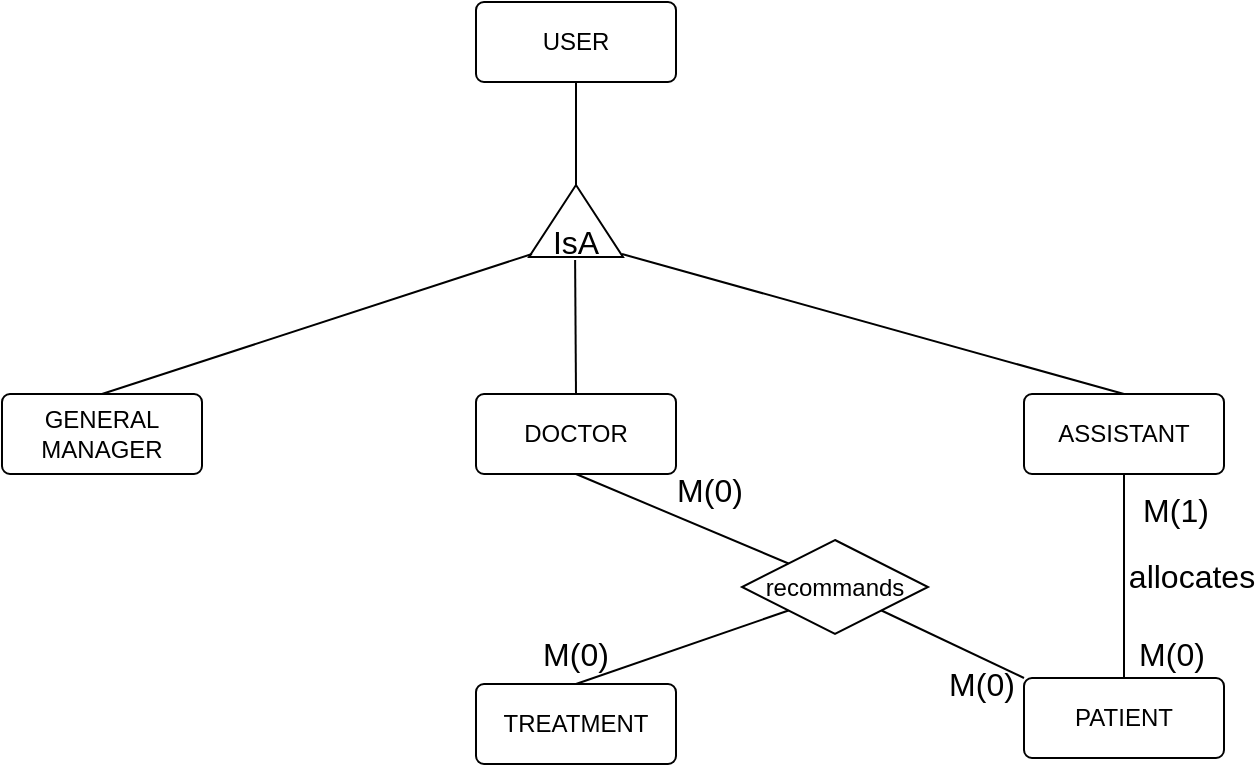<mxfile version="24.0.4" type="device" pages="2">
  <diagram name="E/R Schema" id="xA-xksjGSeajsfxJUmWw">
    <mxGraphModel dx="1280" dy="884" grid="0" gridSize="10" guides="1" tooltips="1" connect="1" arrows="1" fold="1" page="0" pageScale="1" pageWidth="827" pageHeight="1169" math="0" shadow="0">
      <root>
        <mxCell id="0" />
        <mxCell id="1" parent="0" />
        <mxCell id="qA1Ja4QSlqQvO7WLuxN9-14" value="USER" style="rounded=1;arcSize=10;whiteSpace=wrap;html=1;align=center;" parent="1" vertex="1">
          <mxGeometry x="127" y="-7" width="100" height="40" as="geometry" />
        </mxCell>
        <mxCell id="qA1Ja4QSlqQvO7WLuxN9-16" value="TREATMENT" style="rounded=1;arcSize=10;whiteSpace=wrap;html=1;align=center;" parent="1" vertex="1">
          <mxGeometry x="127" y="334" width="100" height="40" as="geometry" />
        </mxCell>
        <mxCell id="qA1Ja4QSlqQvO7WLuxN9-18" value="PATIENT" style="rounded=1;arcSize=10;whiteSpace=wrap;html=1;align=center;" parent="1" vertex="1">
          <mxGeometry x="401" y="331" width="100" height="40" as="geometry" />
        </mxCell>
        <mxCell id="qA1Ja4QSlqQvO7WLuxN9-26" value="" style="endArrow=none;html=1;rounded=0;fontSize=12;startSize=8;endSize=8;exitX=0.5;exitY=1;exitDx=0;exitDy=0;" parent="1" source="qA1Ja4QSlqQvO7WLuxN9-14" edge="1">
          <mxGeometry relative="1" as="geometry">
            <mxPoint x="105" y="162" as="sourcePoint" />
            <mxPoint x="177" y="86" as="targetPoint" />
          </mxGeometry>
        </mxCell>
        <mxCell id="qA1Ja4QSlqQvO7WLuxN9-32" value="" style="triangle;whiteSpace=wrap;html=1;rotation=-90;" parent="1" vertex="1">
          <mxGeometry x="159" y="79" width="36" height="47" as="geometry" />
        </mxCell>
        <mxCell id="qA1Ja4QSlqQvO7WLuxN9-33" value="IsA" style="text;html=1;align=center;verticalAlign=middle;whiteSpace=wrap;rounded=0;fontSize=16;" parent="1" vertex="1">
          <mxGeometry x="164" y="106" width="26" height="13" as="geometry" />
        </mxCell>
        <mxCell id="qA1Ja4QSlqQvO7WLuxN9-35" value="" style="endArrow=none;html=1;rounded=0;fontSize=12;startSize=8;endSize=8;exitX=0.5;exitY=0;exitDx=0;exitDy=0;" parent="1" source="qA1Ja4QSlqQvO7WLuxN9-39" edge="1">
          <mxGeometry width="50" height="50" relative="1" as="geometry">
            <mxPoint x="92" y="201" as="sourcePoint" />
            <mxPoint x="155" y="119" as="targetPoint" />
          </mxGeometry>
        </mxCell>
        <mxCell id="qA1Ja4QSlqQvO7WLuxN9-36" value="" style="endArrow=none;html=1;rounded=0;fontSize=12;startSize=8;endSize=8;exitX=0.5;exitY=0;exitDx=0;exitDy=0;" parent="1" source="qA1Ja4QSlqQvO7WLuxN9-40" edge="1">
          <mxGeometry width="50" height="50" relative="1" as="geometry">
            <mxPoint x="176.55" y="157" as="sourcePoint" />
            <mxPoint x="176.55" y="122" as="targetPoint" />
          </mxGeometry>
        </mxCell>
        <mxCell id="qA1Ja4QSlqQvO7WLuxN9-37" value="" style="endArrow=none;html=1;rounded=0;fontSize=12;startSize=8;endSize=8;exitX=0.5;exitY=0;exitDx=0;exitDy=0;" parent="1" source="qA1Ja4QSlqQvO7WLuxN9-41" edge="1">
          <mxGeometry width="50" height="50" relative="1" as="geometry">
            <mxPoint x="266" y="201" as="sourcePoint" />
            <mxPoint x="200" y="119" as="targetPoint" />
          </mxGeometry>
        </mxCell>
        <mxCell id="qA1Ja4QSlqQvO7WLuxN9-39" value="GENERAL MANAGER" style="rounded=1;arcSize=10;whiteSpace=wrap;html=1;align=center;" parent="1" vertex="1">
          <mxGeometry x="-110" y="189" width="100" height="40" as="geometry" />
        </mxCell>
        <mxCell id="qA1Ja4QSlqQvO7WLuxN9-40" value="DOCTOR" style="rounded=1;arcSize=10;whiteSpace=wrap;html=1;align=center;" parent="1" vertex="1">
          <mxGeometry x="127" y="189" width="100" height="40" as="geometry" />
        </mxCell>
        <mxCell id="qA1Ja4QSlqQvO7WLuxN9-41" value="ASSISTANT" style="rounded=1;arcSize=10;whiteSpace=wrap;html=1;align=center;" parent="1" vertex="1">
          <mxGeometry x="401" y="189" width="100" height="40" as="geometry" />
        </mxCell>
        <mxCell id="qA1Ja4QSlqQvO7WLuxN9-56" value="" style="endArrow=none;html=1;rounded=0;fontSize=12;startSize=8;endSize=8;exitX=0.5;exitY=0;exitDx=0;exitDy=0;" parent="1" source="qA1Ja4QSlqQvO7WLuxN9-18" target="qA1Ja4QSlqQvO7WLuxN9-41" edge="1">
          <mxGeometry width="50" height="50" relative="1" as="geometry">
            <mxPoint x="441" y="330" as="sourcePoint" />
            <mxPoint x="491" y="280" as="targetPoint" />
          </mxGeometry>
        </mxCell>
        <mxCell id="qA1Ja4QSlqQvO7WLuxN9-57" value="allocates" style="text;html=1;align=center;verticalAlign=middle;whiteSpace=wrap;rounded=0;fontSize=16;" parent="1" vertex="1">
          <mxGeometry x="455" y="265" width="60" height="30" as="geometry" />
        </mxCell>
        <mxCell id="qA1Ja4QSlqQvO7WLuxN9-58" value="M(1)" style="text;html=1;align=center;verticalAlign=middle;whiteSpace=wrap;rounded=0;fontSize=16;" parent="1" vertex="1">
          <mxGeometry x="447" y="232" width="60" height="30" as="geometry" />
        </mxCell>
        <mxCell id="qA1Ja4QSlqQvO7WLuxN9-59" value="M(0)" style="text;html=1;align=center;verticalAlign=middle;whiteSpace=wrap;rounded=0;fontSize=16;" parent="1" vertex="1">
          <mxGeometry x="445" y="304" width="60" height="30" as="geometry" />
        </mxCell>
        <mxCell id="qA1Ja4QSlqQvO7WLuxN9-62" value="recommands" style="shape=rhombus;perimeter=rhombusPerimeter;whiteSpace=wrap;html=1;align=center;" parent="1" vertex="1">
          <mxGeometry x="260" y="262" width="93" height="47" as="geometry" />
        </mxCell>
        <mxCell id="qA1Ja4QSlqQvO7WLuxN9-64" value="" style="endArrow=none;html=1;rounded=0;fontSize=12;startSize=8;endSize=8;exitX=0.5;exitY=0;exitDx=0;exitDy=0;entryX=0;entryY=1;entryDx=0;entryDy=0;" parent="1" source="qA1Ja4QSlqQvO7WLuxN9-16" target="qA1Ja4QSlqQvO7WLuxN9-62" edge="1">
          <mxGeometry width="50" height="50" relative="1" as="geometry">
            <mxPoint x="163" y="270" as="sourcePoint" />
            <mxPoint x="270" y="324" as="targetPoint" />
          </mxGeometry>
        </mxCell>
        <mxCell id="qA1Ja4QSlqQvO7WLuxN9-65" value="" style="endArrow=none;html=1;rounded=0;fontSize=12;startSize=8;endSize=8;entryX=0;entryY=0;entryDx=0;entryDy=0;exitX=0.5;exitY=1;exitDx=0;exitDy=0;" parent="1" source="qA1Ja4QSlqQvO7WLuxN9-40" target="qA1Ja4QSlqQvO7WLuxN9-62" edge="1">
          <mxGeometry width="50" height="50" relative="1" as="geometry">
            <mxPoint x="163" y="270" as="sourcePoint" />
            <mxPoint x="213" y="220" as="targetPoint" />
          </mxGeometry>
        </mxCell>
        <mxCell id="qA1Ja4QSlqQvO7WLuxN9-66" value="" style="endArrow=none;html=1;rounded=0;fontSize=12;startSize=8;endSize=8;exitX=1;exitY=1;exitDx=0;exitDy=0;entryX=0;entryY=0;entryDx=0;entryDy=0;" parent="1" source="qA1Ja4QSlqQvO7WLuxN9-62" target="qA1Ja4QSlqQvO7WLuxN9-18" edge="1">
          <mxGeometry width="50" height="50" relative="1" as="geometry">
            <mxPoint x="326" y="416" as="sourcePoint" />
            <mxPoint x="376" y="366" as="targetPoint" />
          </mxGeometry>
        </mxCell>
        <mxCell id="qA1Ja4QSlqQvO7WLuxN9-67" value="M(0)" style="text;html=1;align=center;verticalAlign=middle;whiteSpace=wrap;rounded=0;fontSize=16;" parent="1" vertex="1">
          <mxGeometry x="350" y="319" width="60" height="30" as="geometry" />
        </mxCell>
        <mxCell id="qA1Ja4QSlqQvO7WLuxN9-68" value="M(0)" style="text;html=1;align=center;verticalAlign=middle;whiteSpace=wrap;rounded=0;fontSize=16;" parent="1" vertex="1">
          <mxGeometry x="147" y="304" width="60" height="30" as="geometry" />
        </mxCell>
        <mxCell id="qA1Ja4QSlqQvO7WLuxN9-69" value="M(0)" style="text;html=1;align=center;verticalAlign=middle;whiteSpace=wrap;rounded=0;fontSize=16;" parent="1" vertex="1">
          <mxGeometry x="214" y="222" width="60" height="30" as="geometry" />
        </mxCell>
      </root>
    </mxGraphModel>
  </diagram>
  <diagram id="cQLS1JUed6JrNRfgYJOC" name="Conceptual Schema">
    <mxGraphModel dx="1280" dy="884" grid="0" gridSize="10" guides="1" tooltips="1" connect="1" arrows="1" fold="1" page="0" pageScale="1" pageWidth="827" pageHeight="1169" math="0" shadow="0">
      <root>
        <mxCell id="0" />
        <mxCell id="1" parent="0" />
        <mxCell id="8wcn--CWlgScT8en_3QS-2" value="USER" style="shape=table;startSize=30;container=1;collapsible=1;childLayout=tableLayout;fixedRows=1;rowLines=0;fontStyle=1;align=center;resizeLast=1;html=1;" parent="1" vertex="1">
          <mxGeometry x="73" y="-27" width="180" height="300" as="geometry" />
        </mxCell>
        <mxCell id="8wcn--CWlgScT8en_3QS-3" value="" style="shape=tableRow;horizontal=0;startSize=0;swimlaneHead=0;swimlaneBody=0;fillColor=none;collapsible=0;dropTarget=0;points=[[0,0.5],[1,0.5]];portConstraint=eastwest;top=0;left=0;right=0;bottom=1;" parent="8wcn--CWlgScT8en_3QS-2" vertex="1">
          <mxGeometry y="30" width="180" height="30" as="geometry" />
        </mxCell>
        <mxCell id="8wcn--CWlgScT8en_3QS-4" value="PK" style="shape=partialRectangle;connectable=0;fillColor=none;top=0;left=0;bottom=0;right=0;fontStyle=1;overflow=hidden;whiteSpace=wrap;html=1;" parent="8wcn--CWlgScT8en_3QS-3" vertex="1">
          <mxGeometry width="30" height="30" as="geometry">
            <mxRectangle width="30" height="30" as="alternateBounds" />
          </mxGeometry>
        </mxCell>
        <mxCell id="8wcn--CWlgScT8en_3QS-5" value="employee_id" style="shape=partialRectangle;connectable=0;fillColor=none;top=0;left=0;bottom=0;right=0;align=left;spacingLeft=6;fontStyle=5;overflow=hidden;whiteSpace=wrap;html=1;" parent="8wcn--CWlgScT8en_3QS-3" vertex="1">
          <mxGeometry x="30" width="150" height="30" as="geometry">
            <mxRectangle width="150" height="30" as="alternateBounds" />
          </mxGeometry>
        </mxCell>
        <mxCell id="c1I5C2Rl3pv4Vlzh_tQ2-6" value="" style="shape=tableRow;horizontal=0;startSize=0;swimlaneHead=0;swimlaneBody=0;fillColor=none;collapsible=0;dropTarget=0;points=[[0,0.5],[1,0.5]];portConstraint=eastwest;top=0;left=0;right=0;bottom=0;" parent="8wcn--CWlgScT8en_3QS-2" vertex="1">
          <mxGeometry y="60" width="180" height="30" as="geometry" />
        </mxCell>
        <mxCell id="c1I5C2Rl3pv4Vlzh_tQ2-7" value="" style="shape=partialRectangle;connectable=0;fillColor=none;top=0;left=0;bottom=0;right=0;editable=1;overflow=hidden;" parent="c1I5C2Rl3pv4Vlzh_tQ2-6" vertex="1">
          <mxGeometry width="30" height="30" as="geometry">
            <mxRectangle width="30" height="30" as="alternateBounds" />
          </mxGeometry>
        </mxCell>
        <mxCell id="c1I5C2Rl3pv4Vlzh_tQ2-8" value="is_deleted" style="shape=partialRectangle;connectable=0;fillColor=none;top=0;left=0;bottom=0;right=0;align=left;spacingLeft=6;overflow=hidden;" parent="c1I5C2Rl3pv4Vlzh_tQ2-6" vertex="1">
          <mxGeometry x="30" width="150" height="30" as="geometry">
            <mxRectangle width="150" height="30" as="alternateBounds" />
          </mxGeometry>
        </mxCell>
        <mxCell id="8wcn--CWlgScT8en_3QS-6" value="" style="shape=tableRow;horizontal=0;startSize=0;swimlaneHead=0;swimlaneBody=0;fillColor=none;collapsible=0;dropTarget=0;points=[[0,0.5],[1,0.5]];portConstraint=eastwest;top=0;left=0;right=0;bottom=0;" parent="8wcn--CWlgScT8en_3QS-2" vertex="1">
          <mxGeometry y="90" width="180" height="30" as="geometry" />
        </mxCell>
        <mxCell id="8wcn--CWlgScT8en_3QS-7" value="" style="shape=partialRectangle;connectable=0;fillColor=none;top=0;left=0;bottom=0;right=0;editable=1;overflow=hidden;whiteSpace=wrap;html=1;" parent="8wcn--CWlgScT8en_3QS-6" vertex="1">
          <mxGeometry width="30" height="30" as="geometry">
            <mxRectangle width="30" height="30" as="alternateBounds" />
          </mxGeometry>
        </mxCell>
        <mxCell id="8wcn--CWlgScT8en_3QS-8" value="first_name" style="shape=partialRectangle;connectable=0;fillColor=none;top=0;left=0;bottom=0;right=0;align=left;spacingLeft=6;overflow=hidden;whiteSpace=wrap;html=1;" parent="8wcn--CWlgScT8en_3QS-6" vertex="1">
          <mxGeometry x="30" width="150" height="30" as="geometry">
            <mxRectangle width="150" height="30" as="alternateBounds" />
          </mxGeometry>
        </mxCell>
        <mxCell id="8wcn--CWlgScT8en_3QS-9" value="" style="shape=tableRow;horizontal=0;startSize=0;swimlaneHead=0;swimlaneBody=0;fillColor=none;collapsible=0;dropTarget=0;points=[[0,0.5],[1,0.5]];portConstraint=eastwest;top=0;left=0;right=0;bottom=0;" parent="8wcn--CWlgScT8en_3QS-2" vertex="1">
          <mxGeometry y="120" width="180" height="30" as="geometry" />
        </mxCell>
        <mxCell id="8wcn--CWlgScT8en_3QS-10" value="" style="shape=partialRectangle;connectable=0;fillColor=none;top=0;left=0;bottom=0;right=0;editable=1;overflow=hidden;whiteSpace=wrap;html=1;" parent="8wcn--CWlgScT8en_3QS-9" vertex="1">
          <mxGeometry width="30" height="30" as="geometry">
            <mxRectangle width="30" height="30" as="alternateBounds" />
          </mxGeometry>
        </mxCell>
        <mxCell id="8wcn--CWlgScT8en_3QS-11" value="last_name" style="shape=partialRectangle;connectable=0;fillColor=none;top=0;left=0;bottom=0;right=0;align=left;spacingLeft=6;overflow=hidden;whiteSpace=wrap;html=1;" parent="8wcn--CWlgScT8en_3QS-9" vertex="1">
          <mxGeometry x="30" width="150" height="30" as="geometry">
            <mxRectangle width="150" height="30" as="alternateBounds" />
          </mxGeometry>
        </mxCell>
        <mxCell id="8wcn--CWlgScT8en_3QS-12" value="" style="shape=tableRow;horizontal=0;startSize=0;swimlaneHead=0;swimlaneBody=0;fillColor=none;collapsible=0;dropTarget=0;points=[[0,0.5],[1,0.5]];portConstraint=eastwest;top=0;left=0;right=0;bottom=0;" parent="8wcn--CWlgScT8en_3QS-2" vertex="1">
          <mxGeometry y="150" width="180" height="30" as="geometry" />
        </mxCell>
        <mxCell id="8wcn--CWlgScT8en_3QS-13" value="" style="shape=partialRectangle;connectable=0;fillColor=none;top=0;left=0;bottom=0;right=0;editable=1;overflow=hidden;whiteSpace=wrap;html=1;" parent="8wcn--CWlgScT8en_3QS-12" vertex="1">
          <mxGeometry width="30" height="30" as="geometry">
            <mxRectangle width="30" height="30" as="alternateBounds" />
          </mxGeometry>
        </mxCell>
        <mxCell id="8wcn--CWlgScT8en_3QS-14" value="create_time" style="shape=partialRectangle;connectable=0;fillColor=none;top=0;left=0;bottom=0;right=0;align=left;spacingLeft=6;overflow=hidden;whiteSpace=wrap;html=1;" parent="8wcn--CWlgScT8en_3QS-12" vertex="1">
          <mxGeometry x="30" width="150" height="30" as="geometry">
            <mxRectangle width="150" height="30" as="alternateBounds" />
          </mxGeometry>
        </mxCell>
        <mxCell id="c1I5C2Rl3pv4Vlzh_tQ2-23" value="" style="shape=tableRow;horizontal=0;startSize=0;swimlaneHead=0;swimlaneBody=0;fillColor=none;collapsible=0;dropTarget=0;points=[[0,0.5],[1,0.5]];portConstraint=eastwest;top=0;left=0;right=0;bottom=0;" parent="8wcn--CWlgScT8en_3QS-2" vertex="1">
          <mxGeometry y="180" width="180" height="30" as="geometry" />
        </mxCell>
        <mxCell id="c1I5C2Rl3pv4Vlzh_tQ2-24" value="" style="shape=partialRectangle;connectable=0;fillColor=none;top=0;left=0;bottom=0;right=0;editable=1;overflow=hidden;" parent="c1I5C2Rl3pv4Vlzh_tQ2-23" vertex="1">
          <mxGeometry width="30" height="30" as="geometry">
            <mxRectangle width="30" height="30" as="alternateBounds" />
          </mxGeometry>
        </mxCell>
        <mxCell id="c1I5C2Rl3pv4Vlzh_tQ2-25" value="last_modified" style="shape=partialRectangle;connectable=0;fillColor=none;top=0;left=0;bottom=0;right=0;align=left;spacingLeft=6;overflow=hidden;" parent="c1I5C2Rl3pv4Vlzh_tQ2-23" vertex="1">
          <mxGeometry x="30" width="150" height="30" as="geometry">
            <mxRectangle width="150" height="30" as="alternateBounds" />
          </mxGeometry>
        </mxCell>
        <mxCell id="8wcn--CWlgScT8en_3QS-29" value="" style="shape=tableRow;horizontal=0;startSize=0;swimlaneHead=0;swimlaneBody=0;fillColor=none;collapsible=0;dropTarget=0;points=[[0,0.5],[1,0.5]];portConstraint=eastwest;top=0;left=0;right=0;bottom=0;" parent="8wcn--CWlgScT8en_3QS-2" vertex="1">
          <mxGeometry y="210" width="180" height="30" as="geometry" />
        </mxCell>
        <mxCell id="8wcn--CWlgScT8en_3QS-30" value="" style="shape=partialRectangle;connectable=0;fillColor=none;top=0;left=0;bottom=0;right=0;editable=1;overflow=hidden;" parent="8wcn--CWlgScT8en_3QS-29" vertex="1">
          <mxGeometry width="30" height="30" as="geometry">
            <mxRectangle width="30" height="30" as="alternateBounds" />
          </mxGeometry>
        </mxCell>
        <mxCell id="8wcn--CWlgScT8en_3QS-31" value="email" style="shape=partialRectangle;connectable=0;fillColor=none;top=0;left=0;bottom=0;right=0;align=left;spacingLeft=6;overflow=hidden;" parent="8wcn--CWlgScT8en_3QS-29" vertex="1">
          <mxGeometry x="30" width="150" height="30" as="geometry">
            <mxRectangle width="150" height="30" as="alternateBounds" />
          </mxGeometry>
        </mxCell>
        <mxCell id="8wcn--CWlgScT8en_3QS-41" value="" style="shape=tableRow;horizontal=0;startSize=0;swimlaneHead=0;swimlaneBody=0;fillColor=none;collapsible=0;dropTarget=0;points=[[0,0.5],[1,0.5]];portConstraint=eastwest;top=0;left=0;right=0;bottom=0;" parent="8wcn--CWlgScT8en_3QS-2" vertex="1">
          <mxGeometry y="240" width="180" height="30" as="geometry" />
        </mxCell>
        <mxCell id="8wcn--CWlgScT8en_3QS-42" value="" style="shape=partialRectangle;connectable=0;fillColor=none;top=0;left=0;bottom=0;right=0;fontStyle=0;overflow=hidden;whiteSpace=wrap;html=1;" parent="8wcn--CWlgScT8en_3QS-41" vertex="1">
          <mxGeometry width="30" height="30" as="geometry">
            <mxRectangle width="30" height="30" as="alternateBounds" />
          </mxGeometry>
        </mxCell>
        <mxCell id="8wcn--CWlgScT8en_3QS-43" value="address" style="shape=partialRectangle;connectable=0;fillColor=none;top=0;left=0;bottom=0;right=0;align=left;spacingLeft=6;fontStyle=0;overflow=hidden;whiteSpace=wrap;html=1;" parent="8wcn--CWlgScT8en_3QS-41" vertex="1">
          <mxGeometry x="30" width="150" height="30" as="geometry">
            <mxRectangle width="150" height="30" as="alternateBounds" />
          </mxGeometry>
        </mxCell>
        <mxCell id="8wcn--CWlgScT8en_3QS-33" value="" style="shape=tableRow;horizontal=0;startSize=0;swimlaneHead=0;swimlaneBody=0;fillColor=none;collapsible=0;dropTarget=0;points=[[0,0.5],[1,0.5]];portConstraint=eastwest;top=0;left=0;right=0;bottom=0;" parent="8wcn--CWlgScT8en_3QS-2" vertex="1">
          <mxGeometry y="270" width="180" height="30" as="geometry" />
        </mxCell>
        <mxCell id="8wcn--CWlgScT8en_3QS-34" value="" style="shape=partialRectangle;connectable=0;fillColor=none;top=0;left=0;bottom=0;right=0;editable=1;overflow=hidden;" parent="8wcn--CWlgScT8en_3QS-33" vertex="1">
          <mxGeometry width="30" height="30" as="geometry">
            <mxRectangle width="30" height="30" as="alternateBounds" />
          </mxGeometry>
        </mxCell>
        <mxCell id="8wcn--CWlgScT8en_3QS-35" value="salary" style="shape=partialRectangle;connectable=0;fillColor=none;top=0;left=0;bottom=0;right=0;align=left;spacingLeft=6;overflow=hidden;" parent="8wcn--CWlgScT8en_3QS-33" vertex="1">
          <mxGeometry x="30" width="150" height="30" as="geometry">
            <mxRectangle width="150" height="30" as="alternateBounds" />
          </mxGeometry>
        </mxCell>
        <mxCell id="8wcn--CWlgScT8en_3QS-15" value="GENERAL MANAGER" style="shape=table;startSize=30;container=1;collapsible=1;childLayout=tableLayout;fixedRows=1;rowLines=0;fontStyle=1;align=center;resizeLast=1;html=1;" parent="1" vertex="1">
          <mxGeometry x="-225" y="355" width="180" height="90" as="geometry" />
        </mxCell>
        <mxCell id="8wcn--CWlgScT8en_3QS-16" value="" style="shape=tableRow;horizontal=0;startSize=0;swimlaneHead=0;swimlaneBody=0;fillColor=none;collapsible=0;dropTarget=0;points=[[0,0.5],[1,0.5]];portConstraint=eastwest;top=0;left=0;right=0;bottom=1;" parent="8wcn--CWlgScT8en_3QS-15" vertex="1">
          <mxGeometry y="30" width="180" height="30" as="geometry" />
        </mxCell>
        <mxCell id="8wcn--CWlgScT8en_3QS-17" value="PK" style="shape=partialRectangle;connectable=0;fillColor=none;top=0;left=0;bottom=0;right=0;fontStyle=1;overflow=hidden;whiteSpace=wrap;html=1;" parent="8wcn--CWlgScT8en_3QS-16" vertex="1">
          <mxGeometry width="31.5" height="30" as="geometry">
            <mxRectangle width="31.5" height="30" as="alternateBounds" />
          </mxGeometry>
        </mxCell>
        <mxCell id="8wcn--CWlgScT8en_3QS-18" value="manager_id" style="shape=partialRectangle;connectable=0;fillColor=none;top=0;left=0;bottom=0;right=0;align=left;spacingLeft=6;fontStyle=5;overflow=hidden;whiteSpace=wrap;html=1;" parent="8wcn--CWlgScT8en_3QS-16" vertex="1">
          <mxGeometry x="31.5" width="148.5" height="30" as="geometry">
            <mxRectangle width="148.5" height="30" as="alternateBounds" />
          </mxGeometry>
        </mxCell>
        <mxCell id="8wcn--CWlgScT8en_3QS-58" value="" style="shape=tableRow;horizontal=0;startSize=0;swimlaneHead=0;swimlaneBody=0;fillColor=none;collapsible=0;dropTarget=0;points=[[0,0.5],[1,0.5]];portConstraint=eastwest;top=0;left=0;right=0;bottom=0;" parent="8wcn--CWlgScT8en_3QS-15" vertex="1">
          <mxGeometry y="60" width="180" height="30" as="geometry" />
        </mxCell>
        <mxCell id="8wcn--CWlgScT8en_3QS-59" value="FK" style="shape=partialRectangle;connectable=0;fillColor=none;top=0;left=0;bottom=0;right=0;fontStyle=0;overflow=hidden;whiteSpace=wrap;html=1;" parent="8wcn--CWlgScT8en_3QS-58" vertex="1">
          <mxGeometry width="31.5" height="30" as="geometry">
            <mxRectangle width="31.5" height="30" as="alternateBounds" />
          </mxGeometry>
        </mxCell>
        <mxCell id="8wcn--CWlgScT8en_3QS-60" value="employee_id" style="shape=partialRectangle;connectable=0;fillColor=none;top=0;left=0;bottom=0;right=0;align=left;spacingLeft=6;fontStyle=0;overflow=hidden;whiteSpace=wrap;html=1;" parent="8wcn--CWlgScT8en_3QS-58" vertex="1">
          <mxGeometry x="31.5" width="148.5" height="30" as="geometry">
            <mxRectangle width="148.5" height="30" as="alternateBounds" />
          </mxGeometry>
        </mxCell>
        <mxCell id="8wcn--CWlgScT8en_3QS-62" value="" style="endArrow=none;html=1;rounded=0;fontSize=12;startSize=8;endSize=8;exitX=0.5;exitY=0;exitDx=0;exitDy=0;entryX=0.494;entryY=0.989;entryDx=0;entryDy=0;entryPerimeter=0;" parent="1" source="8wcn--CWlgScT8en_3QS-15" target="8wcn--CWlgScT8en_3QS-33" edge="1">
          <mxGeometry width="50" height="50" relative="1" as="geometry">
            <mxPoint x="-114" y="216" as="sourcePoint" />
            <mxPoint x="-64" y="166" as="targetPoint" />
          </mxGeometry>
        </mxCell>
        <mxCell id="8wcn--CWlgScT8en_3QS-63" value="DOCTOR" style="shape=table;startSize=30;container=1;collapsible=1;childLayout=tableLayout;fixedRows=1;rowLines=0;fontStyle=1;align=center;resizeLast=1;html=1;" parent="1" vertex="1">
          <mxGeometry x="73" y="355" width="180" height="90" as="geometry" />
        </mxCell>
        <mxCell id="8wcn--CWlgScT8en_3QS-64" value="" style="shape=tableRow;horizontal=0;startSize=0;swimlaneHead=0;swimlaneBody=0;fillColor=none;collapsible=0;dropTarget=0;points=[[0,0.5],[1,0.5]];portConstraint=eastwest;top=0;left=0;right=0;bottom=1;" parent="8wcn--CWlgScT8en_3QS-63" vertex="1">
          <mxGeometry y="30" width="180" height="30" as="geometry" />
        </mxCell>
        <mxCell id="8wcn--CWlgScT8en_3QS-65" value="PK" style="shape=partialRectangle;connectable=0;fillColor=none;top=0;left=0;bottom=0;right=0;fontStyle=1;overflow=hidden;whiteSpace=wrap;html=1;" parent="8wcn--CWlgScT8en_3QS-64" vertex="1">
          <mxGeometry width="31.5" height="30" as="geometry">
            <mxRectangle width="31.5" height="30" as="alternateBounds" />
          </mxGeometry>
        </mxCell>
        <mxCell id="8wcn--CWlgScT8en_3QS-66" value="doctor_id" style="shape=partialRectangle;connectable=0;fillColor=none;top=0;left=0;bottom=0;right=0;align=left;spacingLeft=6;fontStyle=5;overflow=hidden;whiteSpace=wrap;html=1;" parent="8wcn--CWlgScT8en_3QS-64" vertex="1">
          <mxGeometry x="31.5" width="148.5" height="30" as="geometry">
            <mxRectangle width="148.5" height="30" as="alternateBounds" />
          </mxGeometry>
        </mxCell>
        <mxCell id="8wcn--CWlgScT8en_3QS-67" value="" style="shape=tableRow;horizontal=0;startSize=0;swimlaneHead=0;swimlaneBody=0;fillColor=none;collapsible=0;dropTarget=0;points=[[0,0.5],[1,0.5]];portConstraint=eastwest;top=0;left=0;right=0;bottom=0;" parent="8wcn--CWlgScT8en_3QS-63" vertex="1">
          <mxGeometry y="60" width="180" height="30" as="geometry" />
        </mxCell>
        <mxCell id="8wcn--CWlgScT8en_3QS-68" value="FK" style="shape=partialRectangle;connectable=0;fillColor=none;top=0;left=0;bottom=0;right=0;fontStyle=0;overflow=hidden;whiteSpace=wrap;html=1;" parent="8wcn--CWlgScT8en_3QS-67" vertex="1">
          <mxGeometry width="31.5" height="30" as="geometry">
            <mxRectangle width="31.5" height="30" as="alternateBounds" />
          </mxGeometry>
        </mxCell>
        <mxCell id="8wcn--CWlgScT8en_3QS-69" value="employee_id" style="shape=partialRectangle;connectable=0;fillColor=none;top=0;left=0;bottom=0;right=0;align=left;spacingLeft=6;fontStyle=0;overflow=hidden;whiteSpace=wrap;html=1;" parent="8wcn--CWlgScT8en_3QS-67" vertex="1">
          <mxGeometry x="31.5" width="148.5" height="30" as="geometry">
            <mxRectangle width="148.5" height="30" as="alternateBounds" />
          </mxGeometry>
        </mxCell>
        <mxCell id="8wcn--CWlgScT8en_3QS-77" value="" style="endArrow=none;html=1;rounded=0;fontSize=12;startSize=8;endSize=8;entryX=0.499;entryY=1.048;entryDx=0;entryDy=0;entryPerimeter=0;" parent="1" target="8wcn--CWlgScT8en_3QS-33" edge="1">
          <mxGeometry width="50" height="50" relative="1" as="geometry">
            <mxPoint x="163" y="365" as="sourcePoint" />
            <mxPoint x="264" y="343" as="targetPoint" />
          </mxGeometry>
        </mxCell>
        <mxCell id="8wcn--CWlgScT8en_3QS-78" value="ASSISTANT" style="shape=table;startSize=30;container=1;collapsible=1;childLayout=tableLayout;fixedRows=1;rowLines=0;fontStyle=1;align=center;resizeLast=1;html=1;" parent="1" vertex="1">
          <mxGeometry x="414" y="355" width="180" height="90" as="geometry" />
        </mxCell>
        <mxCell id="8wcn--CWlgScT8en_3QS-79" value="" style="shape=tableRow;horizontal=0;startSize=0;swimlaneHead=0;swimlaneBody=0;fillColor=none;collapsible=0;dropTarget=0;points=[[0,0.5],[1,0.5]];portConstraint=eastwest;top=0;left=0;right=0;bottom=1;" parent="8wcn--CWlgScT8en_3QS-78" vertex="1">
          <mxGeometry y="30" width="180" height="30" as="geometry" />
        </mxCell>
        <mxCell id="8wcn--CWlgScT8en_3QS-80" value="PK" style="shape=partialRectangle;connectable=0;fillColor=none;top=0;left=0;bottom=0;right=0;fontStyle=1;overflow=hidden;whiteSpace=wrap;html=1;" parent="8wcn--CWlgScT8en_3QS-79" vertex="1">
          <mxGeometry width="31.5" height="30" as="geometry">
            <mxRectangle width="31.5" height="30" as="alternateBounds" />
          </mxGeometry>
        </mxCell>
        <mxCell id="8wcn--CWlgScT8en_3QS-81" value="assistant_id" style="shape=partialRectangle;connectable=0;fillColor=none;top=0;left=0;bottom=0;right=0;align=left;spacingLeft=6;fontStyle=5;overflow=hidden;whiteSpace=wrap;html=1;" parent="8wcn--CWlgScT8en_3QS-79" vertex="1">
          <mxGeometry x="31.5" width="148.5" height="30" as="geometry">
            <mxRectangle width="148.5" height="30" as="alternateBounds" />
          </mxGeometry>
        </mxCell>
        <mxCell id="8wcn--CWlgScT8en_3QS-82" value="" style="shape=tableRow;horizontal=0;startSize=0;swimlaneHead=0;swimlaneBody=0;fillColor=none;collapsible=0;dropTarget=0;points=[[0,0.5],[1,0.5]];portConstraint=eastwest;top=0;left=0;right=0;bottom=0;" parent="8wcn--CWlgScT8en_3QS-78" vertex="1">
          <mxGeometry y="60" width="180" height="30" as="geometry" />
        </mxCell>
        <mxCell id="8wcn--CWlgScT8en_3QS-83" value="FK" style="shape=partialRectangle;connectable=0;fillColor=none;top=0;left=0;bottom=0;right=0;fontStyle=0;overflow=hidden;whiteSpace=wrap;html=1;" parent="8wcn--CWlgScT8en_3QS-82" vertex="1">
          <mxGeometry width="31.5" height="30" as="geometry">
            <mxRectangle width="31.5" height="30" as="alternateBounds" />
          </mxGeometry>
        </mxCell>
        <mxCell id="8wcn--CWlgScT8en_3QS-84" value="employee_id" style="shape=partialRectangle;connectable=0;fillColor=none;top=0;left=0;bottom=0;right=0;align=left;spacingLeft=6;fontStyle=0;overflow=hidden;whiteSpace=wrap;html=1;" parent="8wcn--CWlgScT8en_3QS-82" vertex="1">
          <mxGeometry x="31.5" width="148.5" height="30" as="geometry">
            <mxRectangle width="148.5" height="30" as="alternateBounds" />
          </mxGeometry>
        </mxCell>
        <mxCell id="WEISov6Dp4Pe51MWxU_9-2" value="" style="endArrow=none;html=1;rounded=0;fontSize=12;startSize=8;endSize=8;exitX=0.509;exitY=1.019;exitDx=0;exitDy=0;exitPerimeter=0;entryX=0.5;entryY=0;entryDx=0;entryDy=0;" parent="1" source="8wcn--CWlgScT8en_3QS-33" target="8wcn--CWlgScT8en_3QS-78" edge="1">
          <mxGeometry width="50" height="50" relative="1" as="geometry">
            <mxPoint x="417" y="295" as="sourcePoint" />
            <mxPoint x="467" y="245" as="targetPoint" />
          </mxGeometry>
        </mxCell>
        <mxCell id="iiy6-KMYbT4_WsIxM1Fx-1" value="PATIENT" style="shape=table;startSize=30;container=1;collapsible=1;childLayout=tableLayout;fixedRows=1;rowLines=0;fontStyle=1;align=center;resizeLast=1;html=1;" parent="1" vertex="1">
          <mxGeometry x="414" y="735" width="180" height="210" as="geometry" />
        </mxCell>
        <mxCell id="iiy6-KMYbT4_WsIxM1Fx-2" value="" style="shape=tableRow;horizontal=0;startSize=0;swimlaneHead=0;swimlaneBody=0;fillColor=none;collapsible=0;dropTarget=0;points=[[0,0.5],[1,0.5]];portConstraint=eastwest;top=0;left=0;right=0;bottom=1;" parent="iiy6-KMYbT4_WsIxM1Fx-1" vertex="1">
          <mxGeometry y="30" width="180" height="30" as="geometry" />
        </mxCell>
        <mxCell id="iiy6-KMYbT4_WsIxM1Fx-3" value="PK" style="shape=partialRectangle;connectable=0;fillColor=none;top=0;left=0;bottom=0;right=0;fontStyle=1;overflow=hidden;whiteSpace=wrap;html=1;" parent="iiy6-KMYbT4_WsIxM1Fx-2" vertex="1">
          <mxGeometry width="30" height="30" as="geometry">
            <mxRectangle width="30" height="30" as="alternateBounds" />
          </mxGeometry>
        </mxCell>
        <mxCell id="iiy6-KMYbT4_WsIxM1Fx-4" value="patient_id" style="shape=partialRectangle;connectable=0;fillColor=none;top=0;left=0;bottom=0;right=0;align=left;spacingLeft=6;fontStyle=5;overflow=hidden;whiteSpace=wrap;html=1;" parent="iiy6-KMYbT4_WsIxM1Fx-2" vertex="1">
          <mxGeometry x="30" width="150" height="30" as="geometry">
            <mxRectangle width="150" height="30" as="alternateBounds" />
          </mxGeometry>
        </mxCell>
        <mxCell id="iiy6-KMYbT4_WsIxM1Fx-5" value="" style="shape=tableRow;horizontal=0;startSize=0;swimlaneHead=0;swimlaneBody=0;fillColor=none;collapsible=0;dropTarget=0;points=[[0,0.5],[1,0.5]];portConstraint=eastwest;top=0;left=0;right=0;bottom=0;" parent="iiy6-KMYbT4_WsIxM1Fx-1" vertex="1">
          <mxGeometry y="60" width="180" height="30" as="geometry" />
        </mxCell>
        <mxCell id="iiy6-KMYbT4_WsIxM1Fx-6" value="" style="shape=partialRectangle;connectable=0;fillColor=none;top=0;left=0;bottom=0;right=0;editable=1;overflow=hidden;whiteSpace=wrap;html=1;" parent="iiy6-KMYbT4_WsIxM1Fx-5" vertex="1">
          <mxGeometry width="30" height="30" as="geometry">
            <mxRectangle width="30" height="30" as="alternateBounds" />
          </mxGeometry>
        </mxCell>
        <mxCell id="iiy6-KMYbT4_WsIxM1Fx-7" value="first_name" style="shape=partialRectangle;connectable=0;fillColor=none;top=0;left=0;bottom=0;right=0;align=left;spacingLeft=6;overflow=hidden;whiteSpace=wrap;html=1;" parent="iiy6-KMYbT4_WsIxM1Fx-5" vertex="1">
          <mxGeometry x="30" width="150" height="30" as="geometry">
            <mxRectangle width="150" height="30" as="alternateBounds" />
          </mxGeometry>
        </mxCell>
        <mxCell id="iiy6-KMYbT4_WsIxM1Fx-8" value="" style="shape=tableRow;horizontal=0;startSize=0;swimlaneHead=0;swimlaneBody=0;fillColor=none;collapsible=0;dropTarget=0;points=[[0,0.5],[1,0.5]];portConstraint=eastwest;top=0;left=0;right=0;bottom=0;" parent="iiy6-KMYbT4_WsIxM1Fx-1" vertex="1">
          <mxGeometry y="90" width="180" height="30" as="geometry" />
        </mxCell>
        <mxCell id="iiy6-KMYbT4_WsIxM1Fx-9" value="" style="shape=partialRectangle;connectable=0;fillColor=none;top=0;left=0;bottom=0;right=0;editable=1;overflow=hidden;whiteSpace=wrap;html=1;" parent="iiy6-KMYbT4_WsIxM1Fx-8" vertex="1">
          <mxGeometry width="30" height="30" as="geometry">
            <mxRectangle width="30" height="30" as="alternateBounds" />
          </mxGeometry>
        </mxCell>
        <mxCell id="iiy6-KMYbT4_WsIxM1Fx-10" value="last_name" style="shape=partialRectangle;connectable=0;fillColor=none;top=0;left=0;bottom=0;right=0;align=left;spacingLeft=6;overflow=hidden;whiteSpace=wrap;html=1;" parent="iiy6-KMYbT4_WsIxM1Fx-8" vertex="1">
          <mxGeometry x="30" width="150" height="30" as="geometry">
            <mxRectangle width="150" height="30" as="alternateBounds" />
          </mxGeometry>
        </mxCell>
        <mxCell id="iiy6-KMYbT4_WsIxM1Fx-11" value="" style="shape=tableRow;horizontal=0;startSize=0;swimlaneHead=0;swimlaneBody=0;fillColor=none;collapsible=0;dropTarget=0;points=[[0,0.5],[1,0.5]];portConstraint=eastwest;top=0;left=0;right=0;bottom=0;" parent="iiy6-KMYbT4_WsIxM1Fx-1" vertex="1">
          <mxGeometry y="120" width="180" height="30" as="geometry" />
        </mxCell>
        <mxCell id="iiy6-KMYbT4_WsIxM1Fx-12" value="" style="shape=partialRectangle;connectable=0;fillColor=none;top=0;left=0;bottom=0;right=0;editable=1;overflow=hidden;whiteSpace=wrap;html=1;" parent="iiy6-KMYbT4_WsIxM1Fx-11" vertex="1">
          <mxGeometry width="30" height="30" as="geometry">
            <mxRectangle width="30" height="30" as="alternateBounds" />
          </mxGeometry>
        </mxCell>
        <mxCell id="iiy6-KMYbT4_WsIxM1Fx-13" value="email" style="shape=partialRectangle;connectable=0;fillColor=none;top=0;left=0;bottom=0;right=0;align=left;spacingLeft=6;overflow=hidden;whiteSpace=wrap;html=1;" parent="iiy6-KMYbT4_WsIxM1Fx-11" vertex="1">
          <mxGeometry x="30" width="150" height="30" as="geometry">
            <mxRectangle width="150" height="30" as="alternateBounds" />
          </mxGeometry>
        </mxCell>
        <mxCell id="iiy6-KMYbT4_WsIxM1Fx-15" value="" style="shape=tableRow;horizontal=0;startSize=0;swimlaneHead=0;swimlaneBody=0;fillColor=none;collapsible=0;dropTarget=0;points=[[0,0.5],[1,0.5]];portConstraint=eastwest;top=0;left=0;right=0;bottom=0;" parent="iiy6-KMYbT4_WsIxM1Fx-1" vertex="1">
          <mxGeometry y="150" width="180" height="30" as="geometry" />
        </mxCell>
        <mxCell id="iiy6-KMYbT4_WsIxM1Fx-16" value="" style="shape=partialRectangle;connectable=0;fillColor=none;top=0;left=0;bottom=0;right=0;editable=1;overflow=hidden;" parent="iiy6-KMYbT4_WsIxM1Fx-15" vertex="1">
          <mxGeometry width="30" height="30" as="geometry">
            <mxRectangle width="30" height="30" as="alternateBounds" />
          </mxGeometry>
        </mxCell>
        <mxCell id="iiy6-KMYbT4_WsIxM1Fx-17" value="create_time" style="shape=partialRectangle;connectable=0;fillColor=none;top=0;left=0;bottom=0;right=0;align=left;spacingLeft=6;overflow=hidden;" parent="iiy6-KMYbT4_WsIxM1Fx-15" vertex="1">
          <mxGeometry x="30" width="150" height="30" as="geometry">
            <mxRectangle width="150" height="30" as="alternateBounds" />
          </mxGeometry>
        </mxCell>
        <mxCell id="c1I5C2Rl3pv4Vlzh_tQ2-31" value="" style="shape=tableRow;horizontal=0;startSize=0;swimlaneHead=0;swimlaneBody=0;fillColor=none;collapsible=0;dropTarget=0;points=[[0,0.5],[1,0.5]];portConstraint=eastwest;top=0;left=0;right=0;bottom=0;" parent="iiy6-KMYbT4_WsIxM1Fx-1" vertex="1">
          <mxGeometry y="180" width="180" height="30" as="geometry" />
        </mxCell>
        <mxCell id="c1I5C2Rl3pv4Vlzh_tQ2-32" value="" style="shape=partialRectangle;connectable=0;fillColor=none;top=0;left=0;bottom=0;right=0;editable=1;overflow=hidden;" parent="c1I5C2Rl3pv4Vlzh_tQ2-31" vertex="1">
          <mxGeometry width="30" height="30" as="geometry">
            <mxRectangle width="30" height="30" as="alternateBounds" />
          </mxGeometry>
        </mxCell>
        <mxCell id="c1I5C2Rl3pv4Vlzh_tQ2-33" value="last_modified" style="shape=partialRectangle;connectable=0;fillColor=none;top=0;left=0;bottom=0;right=0;align=left;spacingLeft=6;overflow=hidden;" parent="c1I5C2Rl3pv4Vlzh_tQ2-31" vertex="1">
          <mxGeometry x="30" width="150" height="30" as="geometry">
            <mxRectangle width="150" height="30" as="alternateBounds" />
          </mxGeometry>
        </mxCell>
        <mxCell id="iiy6-KMYbT4_WsIxM1Fx-18" value="ASSISTANT-PATIENT" style="shape=table;startSize=30;container=1;collapsible=1;childLayout=tableLayout;fixedRows=1;rowLines=0;fontStyle=1;align=center;resizeLast=1;html=1;whiteSpace=wrap;" parent="1" vertex="1">
          <mxGeometry x="414" y="548" width="180" height="90" as="geometry" />
        </mxCell>
        <mxCell id="iiy6-KMYbT4_WsIxM1Fx-19" value="" style="shape=tableRow;horizontal=0;startSize=0;swimlaneHead=0;swimlaneBody=0;fillColor=none;collapsible=0;dropTarget=0;points=[[0,0.5],[1,0.5]];portConstraint=eastwest;top=0;left=0;right=0;bottom=0;html=1;" parent="iiy6-KMYbT4_WsIxM1Fx-18" vertex="1">
          <mxGeometry y="30" width="180" height="30" as="geometry" />
        </mxCell>
        <mxCell id="iiy6-KMYbT4_WsIxM1Fx-20" value="PK,FK1" style="shape=partialRectangle;connectable=0;fillColor=none;top=0;left=0;bottom=0;right=0;fontStyle=1;overflow=hidden;html=1;whiteSpace=wrap;" parent="iiy6-KMYbT4_WsIxM1Fx-19" vertex="1">
          <mxGeometry width="60" height="30" as="geometry">
            <mxRectangle width="60" height="30" as="alternateBounds" />
          </mxGeometry>
        </mxCell>
        <mxCell id="iiy6-KMYbT4_WsIxM1Fx-21" value="assistant_id" style="shape=partialRectangle;connectable=0;fillColor=none;top=0;left=0;bottom=0;right=0;align=left;spacingLeft=6;fontStyle=5;overflow=hidden;html=1;whiteSpace=wrap;" parent="iiy6-KMYbT4_WsIxM1Fx-19" vertex="1">
          <mxGeometry x="60" width="120" height="30" as="geometry">
            <mxRectangle width="120" height="30" as="alternateBounds" />
          </mxGeometry>
        </mxCell>
        <mxCell id="iiy6-KMYbT4_WsIxM1Fx-22" value="" style="shape=tableRow;horizontal=0;startSize=0;swimlaneHead=0;swimlaneBody=0;fillColor=none;collapsible=0;dropTarget=0;points=[[0,0.5],[1,0.5]];portConstraint=eastwest;top=0;left=0;right=0;bottom=1;html=1;" parent="iiy6-KMYbT4_WsIxM1Fx-18" vertex="1">
          <mxGeometry y="60" width="180" height="30" as="geometry" />
        </mxCell>
        <mxCell id="iiy6-KMYbT4_WsIxM1Fx-23" value="PK,FK2" style="shape=partialRectangle;connectable=0;fillColor=none;top=0;left=0;bottom=0;right=0;fontStyle=1;overflow=hidden;html=1;whiteSpace=wrap;" parent="iiy6-KMYbT4_WsIxM1Fx-22" vertex="1">
          <mxGeometry width="60" height="30" as="geometry">
            <mxRectangle width="60" height="30" as="alternateBounds" />
          </mxGeometry>
        </mxCell>
        <mxCell id="iiy6-KMYbT4_WsIxM1Fx-24" value="patient_id" style="shape=partialRectangle;connectable=0;fillColor=none;top=0;left=0;bottom=0;right=0;align=left;spacingLeft=6;fontStyle=5;overflow=hidden;html=1;whiteSpace=wrap;" parent="iiy6-KMYbT4_WsIxM1Fx-22" vertex="1">
          <mxGeometry x="60" width="120" height="30" as="geometry">
            <mxRectangle width="120" height="30" as="alternateBounds" />
          </mxGeometry>
        </mxCell>
        <mxCell id="t4TPJZH2uIqj7AlfBcfo-1" value="" style="endArrow=none;html=1;rounded=0;fontSize=12;startSize=8;endSize=8;exitX=0.5;exitY=0;exitDx=0;exitDy=0;entryX=0.496;entryY=1.167;entryDx=0;entryDy=0;entryPerimeter=0;" parent="1" source="iiy6-KMYbT4_WsIxM1Fx-18" target="8wcn--CWlgScT8en_3QS-82" edge="1">
          <mxGeometry width="50" height="50" relative="1" as="geometry">
            <mxPoint x="232" y="658" as="sourcePoint" />
            <mxPoint x="597" y="493" as="targetPoint" />
          </mxGeometry>
        </mxCell>
        <mxCell id="t4TPJZH2uIqj7AlfBcfo-6" value="" style="endArrow=none;html=1;rounded=0;fontSize=12;startSize=8;endSize=8;entryX=0.5;entryY=0;entryDx=0;entryDy=0;exitX=0.496;exitY=0.985;exitDx=0;exitDy=0;exitPerimeter=0;" parent="1" source="iiy6-KMYbT4_WsIxM1Fx-22" target="iiy6-KMYbT4_WsIxM1Fx-1" edge="1">
          <mxGeometry width="50" height="50" relative="1" as="geometry">
            <mxPoint x="232" y="658" as="sourcePoint" />
            <mxPoint x="282" y="608" as="targetPoint" />
          </mxGeometry>
        </mxCell>
        <mxCell id="t4TPJZH2uIqj7AlfBcfo-7" value="&lt;u&gt;X&lt;/u&gt;" style="text;html=1;align=center;verticalAlign=middle;whiteSpace=wrap;rounded=0;fontSize=16;" parent="1" vertex="1">
          <mxGeometry x="474" y="629" width="60" height="30" as="geometry" />
        </mxCell>
        <mxCell id="t4TPJZH2uIqj7AlfBcfo-8" value="&lt;u&gt;X&lt;/u&gt;" style="text;html=1;align=center;verticalAlign=middle;whiteSpace=wrap;rounded=0;fontSize=16;" parent="1" vertex="1">
          <mxGeometry x="474" y="530" width="60" height="30" as="geometry" />
        </mxCell>
        <mxCell id="fUj49-Mb9Lojluri9XkG-2" value="TREATMENT" style="shape=table;startSize=30;container=1;collapsible=1;childLayout=tableLayout;fixedRows=1;rowLines=0;fontStyle=1;align=center;resizeLast=1;html=1;" parent="1" vertex="1">
          <mxGeometry x="-229" y="735" width="180" height="180" as="geometry" />
        </mxCell>
        <mxCell id="fUj49-Mb9Lojluri9XkG-3" value="" style="shape=tableRow;horizontal=0;startSize=0;swimlaneHead=0;swimlaneBody=0;fillColor=none;collapsible=0;dropTarget=0;points=[[0,0.5],[1,0.5]];portConstraint=eastwest;top=0;left=0;right=0;bottom=1;" parent="fUj49-Mb9Lojluri9XkG-2" vertex="1">
          <mxGeometry y="30" width="180" height="30" as="geometry" />
        </mxCell>
        <mxCell id="fUj49-Mb9Lojluri9XkG-4" value="PK" style="shape=partialRectangle;connectable=0;fillColor=none;top=0;left=0;bottom=0;right=0;fontStyle=1;overflow=hidden;whiteSpace=wrap;html=1;" parent="fUj49-Mb9Lojluri9XkG-3" vertex="1">
          <mxGeometry width="30" height="30" as="geometry">
            <mxRectangle width="30" height="30" as="alternateBounds" />
          </mxGeometry>
        </mxCell>
        <mxCell id="fUj49-Mb9Lojluri9XkG-5" value="treatment_id" style="shape=partialRectangle;connectable=0;fillColor=none;top=0;left=0;bottom=0;right=0;align=left;spacingLeft=6;fontStyle=5;overflow=hidden;whiteSpace=wrap;html=1;" parent="fUj49-Mb9Lojluri9XkG-3" vertex="1">
          <mxGeometry x="30" width="150" height="30" as="geometry">
            <mxRectangle width="150" height="30" as="alternateBounds" />
          </mxGeometry>
        </mxCell>
        <mxCell id="fUj49-Mb9Lojluri9XkG-6" value="" style="shape=tableRow;horizontal=0;startSize=0;swimlaneHead=0;swimlaneBody=0;fillColor=none;collapsible=0;dropTarget=0;points=[[0,0.5],[1,0.5]];portConstraint=eastwest;top=0;left=0;right=0;bottom=0;" parent="fUj49-Mb9Lojluri9XkG-2" vertex="1">
          <mxGeometry y="60" width="180" height="30" as="geometry" />
        </mxCell>
        <mxCell id="fUj49-Mb9Lojluri9XkG-7" value="" style="shape=partialRectangle;connectable=0;fillColor=none;top=0;left=0;bottom=0;right=0;editable=1;overflow=hidden;whiteSpace=wrap;html=1;" parent="fUj49-Mb9Lojluri9XkG-6" vertex="1">
          <mxGeometry width="30" height="30" as="geometry">
            <mxRectangle width="30" height="30" as="alternateBounds" />
          </mxGeometry>
        </mxCell>
        <mxCell id="fUj49-Mb9Lojluri9XkG-8" value="name" style="shape=partialRectangle;connectable=0;fillColor=none;top=0;left=0;bottom=0;right=0;align=left;spacingLeft=6;overflow=hidden;whiteSpace=wrap;html=1;" parent="fUj49-Mb9Lojluri9XkG-6" vertex="1">
          <mxGeometry x="30" width="150" height="30" as="geometry">
            <mxRectangle width="150" height="30" as="alternateBounds" />
          </mxGeometry>
        </mxCell>
        <mxCell id="WALRR9jp34vgjtOvMrX--2" value="" style="shape=tableRow;horizontal=0;startSize=0;swimlaneHead=0;swimlaneBody=0;fillColor=none;collapsible=0;dropTarget=0;points=[[0,0.5],[1,0.5]];portConstraint=eastwest;top=0;left=0;right=0;bottom=0;" vertex="1" parent="fUj49-Mb9Lojluri9XkG-2">
          <mxGeometry y="90" width="180" height="30" as="geometry" />
        </mxCell>
        <mxCell id="WALRR9jp34vgjtOvMrX--3" value="" style="shape=partialRectangle;connectable=0;fillColor=none;top=0;left=0;bottom=0;right=0;editable=1;overflow=hidden;" vertex="1" parent="WALRR9jp34vgjtOvMrX--2">
          <mxGeometry width="30" height="30" as="geometry">
            <mxRectangle width="30" height="30" as="alternateBounds" />
          </mxGeometry>
        </mxCell>
        <mxCell id="WALRR9jp34vgjtOvMrX--4" value="description" style="shape=partialRectangle;connectable=0;fillColor=none;top=0;left=0;bottom=0;right=0;align=left;spacingLeft=6;overflow=hidden;" vertex="1" parent="WALRR9jp34vgjtOvMrX--2">
          <mxGeometry x="30" width="150" height="30" as="geometry">
            <mxRectangle width="150" height="30" as="alternateBounds" />
          </mxGeometry>
        </mxCell>
        <mxCell id="fUj49-Mb9Lojluri9XkG-9" value="" style="shape=tableRow;horizontal=0;startSize=0;swimlaneHead=0;swimlaneBody=0;fillColor=none;collapsible=0;dropTarget=0;points=[[0,0.5],[1,0.5]];portConstraint=eastwest;top=0;left=0;right=0;bottom=0;" parent="fUj49-Mb9Lojluri9XkG-2" vertex="1">
          <mxGeometry y="120" width="180" height="30" as="geometry" />
        </mxCell>
        <mxCell id="fUj49-Mb9Lojluri9XkG-10" value="" style="shape=partialRectangle;connectable=0;fillColor=none;top=0;left=0;bottom=0;right=0;editable=1;overflow=hidden;whiteSpace=wrap;html=1;" parent="fUj49-Mb9Lojluri9XkG-9" vertex="1">
          <mxGeometry width="30" height="30" as="geometry">
            <mxRectangle width="30" height="30" as="alternateBounds" />
          </mxGeometry>
        </mxCell>
        <mxCell id="fUj49-Mb9Lojluri9XkG-11" value="create_time" style="shape=partialRectangle;connectable=0;fillColor=none;top=0;left=0;bottom=0;right=0;align=left;spacingLeft=6;overflow=hidden;whiteSpace=wrap;html=1;" parent="fUj49-Mb9Lojluri9XkG-9" vertex="1">
          <mxGeometry x="30" width="150" height="30" as="geometry">
            <mxRectangle width="150" height="30" as="alternateBounds" />
          </mxGeometry>
        </mxCell>
        <mxCell id="c1I5C2Rl3pv4Vlzh_tQ2-27" value="" style="shape=tableRow;horizontal=0;startSize=0;swimlaneHead=0;swimlaneBody=0;fillColor=none;collapsible=0;dropTarget=0;points=[[0,0.5],[1,0.5]];portConstraint=eastwest;top=0;left=0;right=0;bottom=0;" parent="fUj49-Mb9Lojluri9XkG-2" vertex="1">
          <mxGeometry y="150" width="180" height="30" as="geometry" />
        </mxCell>
        <mxCell id="c1I5C2Rl3pv4Vlzh_tQ2-28" value="" style="shape=partialRectangle;connectable=0;fillColor=none;top=0;left=0;bottom=0;right=0;editable=1;overflow=hidden;" parent="c1I5C2Rl3pv4Vlzh_tQ2-27" vertex="1">
          <mxGeometry width="30" height="30" as="geometry">
            <mxRectangle width="30" height="30" as="alternateBounds" />
          </mxGeometry>
        </mxCell>
        <mxCell id="c1I5C2Rl3pv4Vlzh_tQ2-29" value="last_modified" style="shape=partialRectangle;connectable=0;fillColor=none;top=0;left=0;bottom=0;right=0;align=left;spacingLeft=6;overflow=hidden;" parent="c1I5C2Rl3pv4Vlzh_tQ2-27" vertex="1">
          <mxGeometry x="30" width="150" height="30" as="geometry">
            <mxRectangle width="150" height="30" as="alternateBounds" />
          </mxGeometry>
        </mxCell>
        <mxCell id="fUj49-Mb9Lojluri9XkG-28" value="RECOMMENDS" style="shape=table;startSize=30;container=1;collapsible=1;childLayout=tableLayout;fixedRows=1;rowLines=0;fontStyle=1;align=center;resizeLast=1;html=1;" parent="1" vertex="1">
          <mxGeometry x="73" y="548" width="180" height="180" as="geometry" />
        </mxCell>
        <mxCell id="fUj49-Mb9Lojluri9XkG-29" value="" style="shape=tableRow;horizontal=0;startSize=0;swimlaneHead=0;swimlaneBody=0;fillColor=none;collapsible=0;dropTarget=0;points=[[0,0.5],[1,0.5]];portConstraint=eastwest;top=0;left=0;right=0;bottom=1;" parent="fUj49-Mb9Lojluri9XkG-28" vertex="1">
          <mxGeometry y="30" width="180" height="30" as="geometry" />
        </mxCell>
        <mxCell id="fUj49-Mb9Lojluri9XkG-30" value="PK" style="shape=partialRectangle;connectable=0;fillColor=none;top=0;left=0;bottom=0;right=0;fontStyle=1;overflow=hidden;whiteSpace=wrap;html=1;" parent="fUj49-Mb9Lojluri9XkG-29" vertex="1">
          <mxGeometry width="30" height="30" as="geometry">
            <mxRectangle width="30" height="30" as="alternateBounds" />
          </mxGeometry>
        </mxCell>
        <mxCell id="fUj49-Mb9Lojluri9XkG-31" value="recommendation_id" style="shape=partialRectangle;connectable=0;fillColor=none;top=0;left=0;bottom=0;right=0;align=left;spacingLeft=6;fontStyle=5;overflow=hidden;whiteSpace=wrap;html=1;" parent="fUj49-Mb9Lojluri9XkG-29" vertex="1">
          <mxGeometry x="30" width="150" height="30" as="geometry">
            <mxRectangle width="150" height="30" as="alternateBounds" />
          </mxGeometry>
        </mxCell>
        <mxCell id="fUj49-Mb9Lojluri9XkG-32" value="" style="shape=tableRow;horizontal=0;startSize=0;swimlaneHead=0;swimlaneBody=0;fillColor=none;collapsible=0;dropTarget=0;points=[[0,0.5],[1,0.5]];portConstraint=eastwest;top=0;left=0;right=0;bottom=0;" parent="fUj49-Mb9Lojluri9XkG-28" vertex="1">
          <mxGeometry y="60" width="180" height="30" as="geometry" />
        </mxCell>
        <mxCell id="fUj49-Mb9Lojluri9XkG-33" value="FK" style="shape=partialRectangle;connectable=0;fillColor=none;top=0;left=0;bottom=0;right=0;editable=1;overflow=hidden;whiteSpace=wrap;html=1;" parent="fUj49-Mb9Lojluri9XkG-32" vertex="1">
          <mxGeometry width="30" height="30" as="geometry">
            <mxRectangle width="30" height="30" as="alternateBounds" />
          </mxGeometry>
        </mxCell>
        <mxCell id="fUj49-Mb9Lojluri9XkG-34" value="doctor_id" style="shape=partialRectangle;connectable=0;fillColor=none;top=0;left=0;bottom=0;right=0;align=left;spacingLeft=6;overflow=hidden;whiteSpace=wrap;html=1;" parent="fUj49-Mb9Lojluri9XkG-32" vertex="1">
          <mxGeometry x="30" width="150" height="30" as="geometry">
            <mxRectangle width="150" height="30" as="alternateBounds" />
          </mxGeometry>
        </mxCell>
        <mxCell id="fUj49-Mb9Lojluri9XkG-35" value="" style="shape=tableRow;horizontal=0;startSize=0;swimlaneHead=0;swimlaneBody=0;fillColor=none;collapsible=0;dropTarget=0;points=[[0,0.5],[1,0.5]];portConstraint=eastwest;top=0;left=0;right=0;bottom=0;" parent="fUj49-Mb9Lojluri9XkG-28" vertex="1">
          <mxGeometry y="90" width="180" height="30" as="geometry" />
        </mxCell>
        <mxCell id="fUj49-Mb9Lojluri9XkG-36" value="FK" style="shape=partialRectangle;connectable=0;fillColor=none;top=0;left=0;bottom=0;right=0;editable=1;overflow=hidden;whiteSpace=wrap;html=1;" parent="fUj49-Mb9Lojluri9XkG-35" vertex="1">
          <mxGeometry width="30" height="30" as="geometry">
            <mxRectangle width="30" height="30" as="alternateBounds" />
          </mxGeometry>
        </mxCell>
        <mxCell id="fUj49-Mb9Lojluri9XkG-37" value="patient_id" style="shape=partialRectangle;connectable=0;fillColor=none;top=0;left=0;bottom=0;right=0;align=left;spacingLeft=6;overflow=hidden;whiteSpace=wrap;html=1;" parent="fUj49-Mb9Lojluri9XkG-35" vertex="1">
          <mxGeometry x="30" width="150" height="30" as="geometry">
            <mxRectangle width="150" height="30" as="alternateBounds" />
          </mxGeometry>
        </mxCell>
        <mxCell id="fUj49-Mb9Lojluri9XkG-38" value="" style="shape=tableRow;horizontal=0;startSize=0;swimlaneHead=0;swimlaneBody=0;fillColor=none;collapsible=0;dropTarget=0;points=[[0,0.5],[1,0.5]];portConstraint=eastwest;top=0;left=0;right=0;bottom=0;" parent="fUj49-Mb9Lojluri9XkG-28" vertex="1">
          <mxGeometry y="120" width="180" height="30" as="geometry" />
        </mxCell>
        <mxCell id="fUj49-Mb9Lojluri9XkG-39" value="FK" style="shape=partialRectangle;connectable=0;fillColor=none;top=0;left=0;bottom=0;right=0;editable=1;overflow=hidden;whiteSpace=wrap;html=1;" parent="fUj49-Mb9Lojluri9XkG-38" vertex="1">
          <mxGeometry width="30" height="30" as="geometry">
            <mxRectangle width="30" height="30" as="alternateBounds" />
          </mxGeometry>
        </mxCell>
        <mxCell id="fUj49-Mb9Lojluri9XkG-40" value="treatment_id" style="shape=partialRectangle;connectable=0;fillColor=none;top=0;left=0;bottom=0;right=0;align=left;spacingLeft=6;overflow=hidden;whiteSpace=wrap;html=1;" parent="fUj49-Mb9Lojluri9XkG-38" vertex="1">
          <mxGeometry x="30" width="150" height="30" as="geometry">
            <mxRectangle width="150" height="30" as="alternateBounds" />
          </mxGeometry>
        </mxCell>
        <mxCell id="c1I5C2Rl3pv4Vlzh_tQ2-2" value="" style="shape=tableRow;horizontal=0;startSize=0;swimlaneHead=0;swimlaneBody=0;fillColor=none;collapsible=0;dropTarget=0;points=[[0,0.5],[1,0.5]];portConstraint=eastwest;top=0;left=0;right=0;bottom=0;" parent="fUj49-Mb9Lojluri9XkG-28" vertex="1">
          <mxGeometry y="150" width="180" height="30" as="geometry" />
        </mxCell>
        <mxCell id="c1I5C2Rl3pv4Vlzh_tQ2-3" value="" style="shape=partialRectangle;connectable=0;fillColor=none;top=0;left=0;bottom=0;right=0;editable=1;overflow=hidden;" parent="c1I5C2Rl3pv4Vlzh_tQ2-2" vertex="1">
          <mxGeometry width="30" height="30" as="geometry">
            <mxRectangle width="30" height="30" as="alternateBounds" />
          </mxGeometry>
        </mxCell>
        <mxCell id="c1I5C2Rl3pv4Vlzh_tQ2-4" value="days" style="shape=partialRectangle;connectable=0;fillColor=none;top=0;left=0;bottom=0;right=0;align=left;spacingLeft=6;overflow=hidden;" parent="c1I5C2Rl3pv4Vlzh_tQ2-2" vertex="1">
          <mxGeometry x="30" width="150" height="30" as="geometry">
            <mxRectangle width="150" height="30" as="alternateBounds" />
          </mxGeometry>
        </mxCell>
        <mxCell id="c1I5C2Rl3pv4Vlzh_tQ2-9" value="" style="endArrow=none;html=1;rounded=0;fontSize=12;startSize=8;endSize=8;entryX=-0.011;entryY=0.225;entryDx=0;entryDy=0;entryPerimeter=0;exitX=0.5;exitY=0;exitDx=0;exitDy=0;" parent="1" source="fUj49-Mb9Lojluri9XkG-2" target="fUj49-Mb9Lojluri9XkG-35" edge="1">
          <mxGeometry width="50" height="50" relative="1" as="geometry">
            <mxPoint x="-74" y="646" as="sourcePoint" />
            <mxPoint x="68" y="812" as="targetPoint" />
          </mxGeometry>
        </mxCell>
        <mxCell id="c1I5C2Rl3pv4Vlzh_tQ2-10" value="" style="endArrow=none;html=1;rounded=0;fontSize=12;startSize=8;endSize=8;exitX=1;exitY=0.5;exitDx=0;exitDy=0;entryX=0.5;entryY=0;entryDx=0;entryDy=0;" parent="1" source="fUj49-Mb9Lojluri9XkG-35" target="iiy6-KMYbT4_WsIxM1Fx-1" edge="1">
          <mxGeometry width="50" height="50" relative="1" as="geometry">
            <mxPoint x="311" y="806" as="sourcePoint" />
            <mxPoint x="373" y="682" as="targetPoint" />
          </mxGeometry>
        </mxCell>
        <mxCell id="c1I5C2Rl3pv4Vlzh_tQ2-11" value="" style="endArrow=none;html=1;rounded=0;fontSize=12;startSize=8;endSize=8;exitX=0.5;exitY=0;exitDx=0;exitDy=0;entryX=0.506;entryY=0.958;entryDx=0;entryDy=0;entryPerimeter=0;" parent="1" source="fUj49-Mb9Lojluri9XkG-28" target="8wcn--CWlgScT8en_3QS-67" edge="1">
          <mxGeometry width="50" height="50" relative="1" as="geometry">
            <mxPoint x="269" y="498" as="sourcePoint" />
            <mxPoint x="319" y="448" as="targetPoint" />
          </mxGeometry>
        </mxCell>
        <mxCell id="c1I5C2Rl3pv4Vlzh_tQ2-17" value="X" style="text;html=1;align=center;verticalAlign=middle;whiteSpace=wrap;rounded=0;fontSize=16;" parent="1" vertex="1">
          <mxGeometry x="133" y="534" width="60" height="30" as="geometry" />
        </mxCell>
        <mxCell id="c1I5C2Rl3pv4Vlzh_tQ2-18" value="X" style="text;html=1;align=center;verticalAlign=middle;whiteSpace=wrap;rounded=0;fontSize=16;" parent="1" vertex="1">
          <mxGeometry x="227" y="638" width="60" height="30" as="geometry" />
        </mxCell>
        <mxCell id="c1I5C2Rl3pv4Vlzh_tQ2-19" value="X" style="text;html=1;align=center;verticalAlign=middle;whiteSpace=wrap;rounded=0;fontSize=16;" parent="1" vertex="1">
          <mxGeometry x="38" y="629" width="60" height="30" as="geometry" />
        </mxCell>
      </root>
    </mxGraphModel>
  </diagram>
</mxfile>
